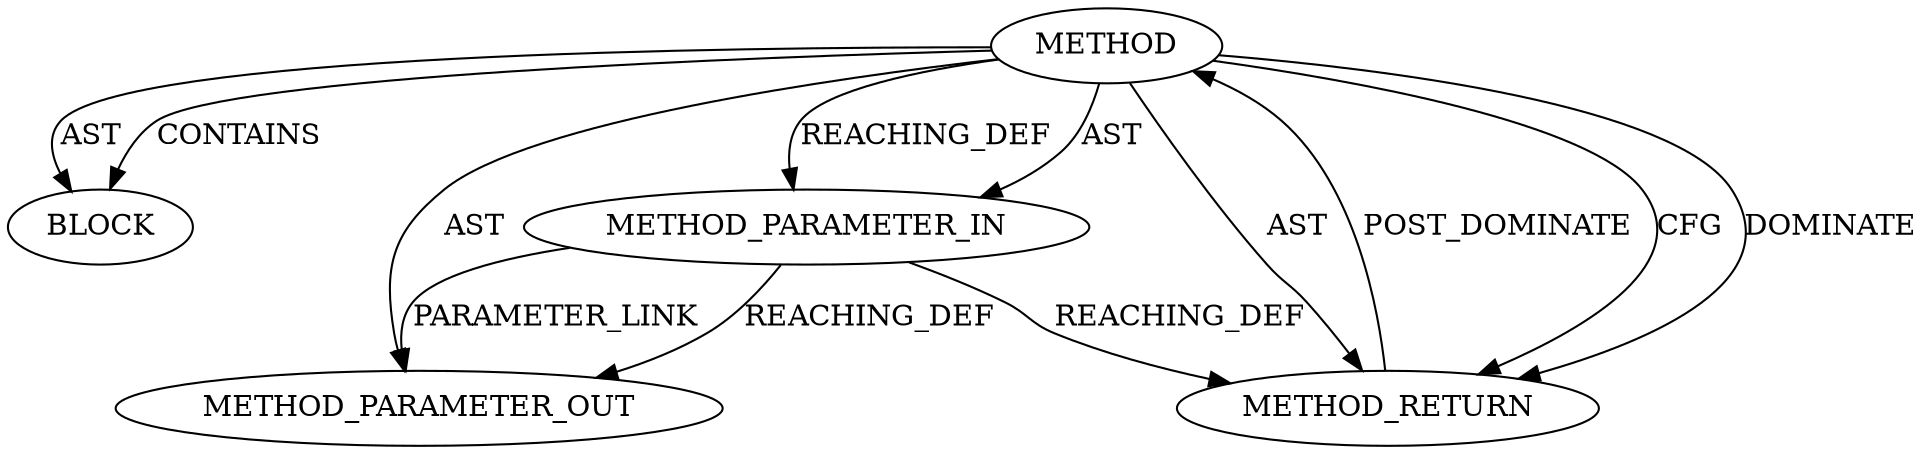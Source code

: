 digraph {
  2485 [label=METHOD AST_PARENT_TYPE="NAMESPACE_BLOCK" AST_PARENT_FULL_NAME="<global>" ORDER=0 CODE="<empty>" FULL_NAME="file_code_old-97bf6f81-tipc_buf_append-145.c:44:44:BUF_ALIGN:1" LINE_NUMBER=44 IS_EXTERNAL=true LINE_NUMBER_END=44 FILENAME="file_code_old-97bf6f81-tipc_buf_append-145.c" SIGNATURE="" NAME="BUF_ALIGN"]
  2487 [label=BLOCK ORDER=1 ARGUMENT_INDEX=1 CODE="<empty>" TYPE_FULL_NAME="ANY"]
  2486 [label=METHOD_PARAMETER_IN ORDER=1 CODE="p1" IS_VARIADIC=false TYPE_FULL_NAME="ANY" EVALUATION_STRATEGY="BY_VALUE" INDEX=1 NAME="p1"]
  2488 [label=METHOD_RETURN ORDER=2 CODE="RET" TYPE_FULL_NAME="ANY" EVALUATION_STRATEGY="BY_VALUE"]
  2912 [label=METHOD_PARAMETER_OUT ORDER=1 CODE="p1" IS_VARIADIC=false TYPE_FULL_NAME="ANY" EVALUATION_STRATEGY="BY_VALUE" INDEX=1 NAME="p1"]
  2488 -> 2485 [label=POST_DOMINATE ]
  2485 -> 2488 [label=CFG ]
  2486 -> 2912 [label=REACHING_DEF VARIABLE="p1"]
  2486 -> 2912 [label=PARAMETER_LINK ]
  2486 -> 2488 [label=REACHING_DEF VARIABLE="p1"]
  2485 -> 2488 [label=DOMINATE ]
  2485 -> 2488 [label=AST ]
  2485 -> 2912 [label=AST ]
  2485 -> 2487 [label=CONTAINS ]
  2485 -> 2486 [label=AST ]
  2485 -> 2486 [label=REACHING_DEF VARIABLE=""]
  2485 -> 2487 [label=AST ]
}

